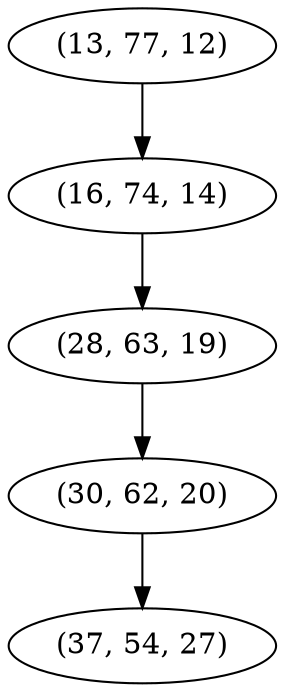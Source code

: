 digraph tree {
    "(13, 77, 12)";
    "(16, 74, 14)";
    "(28, 63, 19)";
    "(30, 62, 20)";
    "(37, 54, 27)";
    "(13, 77, 12)" -> "(16, 74, 14)";
    "(16, 74, 14)" -> "(28, 63, 19)";
    "(28, 63, 19)" -> "(30, 62, 20)";
    "(30, 62, 20)" -> "(37, 54, 27)";
}
